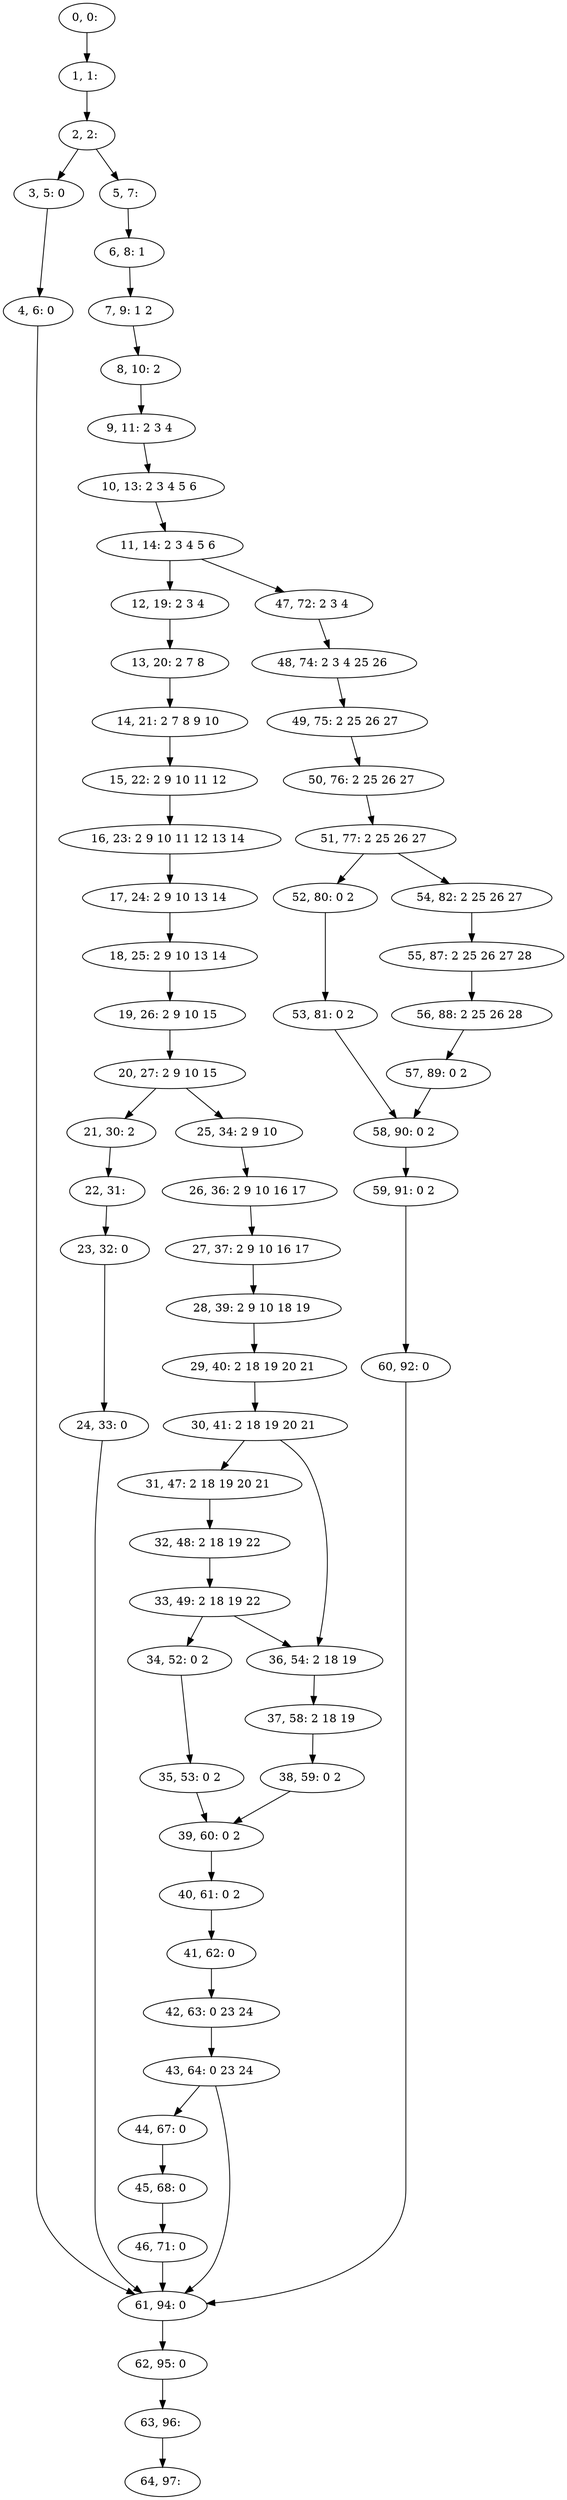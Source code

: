 digraph G {
0[label="0, 0: "];
1[label="1, 1: "];
2[label="2, 2: "];
3[label="3, 5: 0 "];
4[label="4, 6: 0 "];
5[label="5, 7: "];
6[label="6, 8: 1 "];
7[label="7, 9: 1 2 "];
8[label="8, 10: 2 "];
9[label="9, 11: 2 3 4 "];
10[label="10, 13: 2 3 4 5 6 "];
11[label="11, 14: 2 3 4 5 6 "];
12[label="12, 19: 2 3 4 "];
13[label="13, 20: 2 7 8 "];
14[label="14, 21: 2 7 8 9 10 "];
15[label="15, 22: 2 9 10 11 12 "];
16[label="16, 23: 2 9 10 11 12 13 14 "];
17[label="17, 24: 2 9 10 13 14 "];
18[label="18, 25: 2 9 10 13 14 "];
19[label="19, 26: 2 9 10 15 "];
20[label="20, 27: 2 9 10 15 "];
21[label="21, 30: 2 "];
22[label="22, 31: "];
23[label="23, 32: 0 "];
24[label="24, 33: 0 "];
25[label="25, 34: 2 9 10 "];
26[label="26, 36: 2 9 10 16 17 "];
27[label="27, 37: 2 9 10 16 17 "];
28[label="28, 39: 2 9 10 18 19 "];
29[label="29, 40: 2 18 19 20 21 "];
30[label="30, 41: 2 18 19 20 21 "];
31[label="31, 47: 2 18 19 20 21 "];
32[label="32, 48: 2 18 19 22 "];
33[label="33, 49: 2 18 19 22 "];
34[label="34, 52: 0 2 "];
35[label="35, 53: 0 2 "];
36[label="36, 54: 2 18 19 "];
37[label="37, 58: 2 18 19 "];
38[label="38, 59: 0 2 "];
39[label="39, 60: 0 2 "];
40[label="40, 61: 0 2 "];
41[label="41, 62: 0 "];
42[label="42, 63: 0 23 24 "];
43[label="43, 64: 0 23 24 "];
44[label="44, 67: 0 "];
45[label="45, 68: 0 "];
46[label="46, 71: 0 "];
47[label="47, 72: 2 3 4 "];
48[label="48, 74: 2 3 4 25 26 "];
49[label="49, 75: 2 25 26 27 "];
50[label="50, 76: 2 25 26 27 "];
51[label="51, 77: 2 25 26 27 "];
52[label="52, 80: 0 2 "];
53[label="53, 81: 0 2 "];
54[label="54, 82: 2 25 26 27 "];
55[label="55, 87: 2 25 26 27 28 "];
56[label="56, 88: 2 25 26 28 "];
57[label="57, 89: 0 2 "];
58[label="58, 90: 0 2 "];
59[label="59, 91: 0 2 "];
60[label="60, 92: 0 "];
61[label="61, 94: 0 "];
62[label="62, 95: 0 "];
63[label="63, 96: "];
64[label="64, 97: "];
0->1 ;
1->2 ;
2->3 ;
2->5 ;
3->4 ;
4->61 ;
5->6 ;
6->7 ;
7->8 ;
8->9 ;
9->10 ;
10->11 ;
11->12 ;
11->47 ;
12->13 ;
13->14 ;
14->15 ;
15->16 ;
16->17 ;
17->18 ;
18->19 ;
19->20 ;
20->21 ;
20->25 ;
21->22 ;
22->23 ;
23->24 ;
24->61 ;
25->26 ;
26->27 ;
27->28 ;
28->29 ;
29->30 ;
30->31 ;
30->36 ;
31->32 ;
32->33 ;
33->34 ;
33->36 ;
34->35 ;
35->39 ;
36->37 ;
37->38 ;
38->39 ;
39->40 ;
40->41 ;
41->42 ;
42->43 ;
43->44 ;
43->61 ;
44->45 ;
45->46 ;
46->61 ;
47->48 ;
48->49 ;
49->50 ;
50->51 ;
51->52 ;
51->54 ;
52->53 ;
53->58 ;
54->55 ;
55->56 ;
56->57 ;
57->58 ;
58->59 ;
59->60 ;
60->61 ;
61->62 ;
62->63 ;
63->64 ;
}
